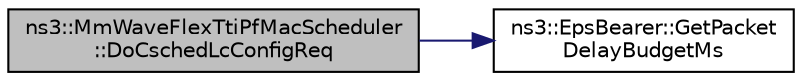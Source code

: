 digraph "ns3::MmWaveFlexTtiPfMacScheduler::DoCschedLcConfigReq"
{
  edge [fontname="Helvetica",fontsize="10",labelfontname="Helvetica",labelfontsize="10"];
  node [fontname="Helvetica",fontsize="10",shape=record];
  rankdir="LR";
  Node1 [label="ns3::MmWaveFlexTtiPfMacScheduler\l::DoCschedLcConfigReq",height=0.2,width=0.4,color="black", fillcolor="grey75", style="filled", fontcolor="black"];
  Node1 -> Node2 [color="midnightblue",fontsize="10",style="solid"];
  Node2 [label="ns3::EpsBearer::GetPacket\lDelayBudgetMs",height=0.2,width=0.4,color="black", fillcolor="white", style="filled",URL="$de/d6a/structns3_1_1EpsBearer.html#a0f2f37b3f2d1dc3dcba4176651e3aec7"];
}
